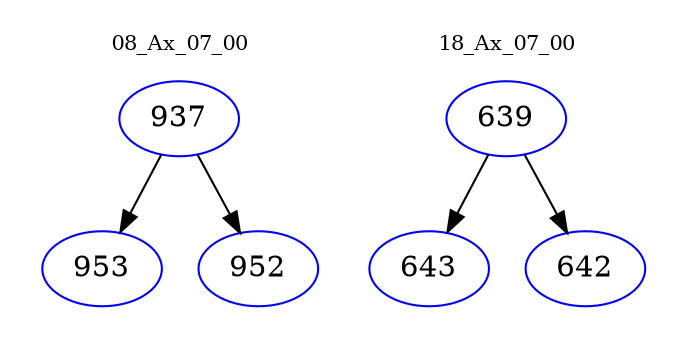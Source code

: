 digraph{
subgraph cluster_0 {
color = white
label = "08_Ax_07_00";
fontsize=10;
T0_937 [label="937", color="blue"]
T0_937 -> T0_953 [color="black"]
T0_953 [label="953", color="blue"]
T0_937 -> T0_952 [color="black"]
T0_952 [label="952", color="blue"]
}
subgraph cluster_1 {
color = white
label = "18_Ax_07_00";
fontsize=10;
T1_639 [label="639", color="blue"]
T1_639 -> T1_643 [color="black"]
T1_643 [label="643", color="blue"]
T1_639 -> T1_642 [color="black"]
T1_642 [label="642", color="blue"]
}
}
